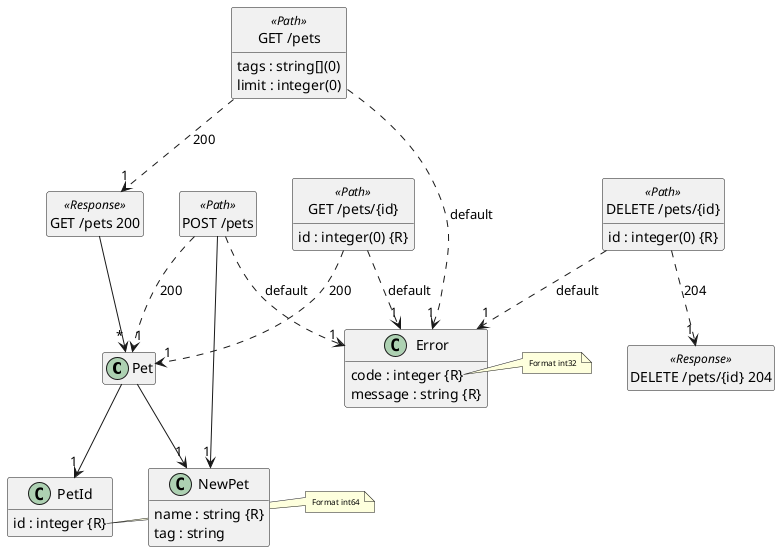 @startuml
hide <<Path>> circle
hide <<Response>> circle
hide <<Parameter>> circle
hide empty methods
hide empty fields
set namespaceSeparator none

class "Pet" as Pet {
}

class "PetId" as PetId {
  {field} id : integer {R}
}
note right of PetId::"id"
	<size:8>Format int64</size>
end note

class "NewPet" as NewPet {
  {field} name : string {R}
  {field} tag : string
}

class "Error" as Error {
  {field} code : integer {R}
  {field} message : string {R}
}
note right of Error::"code"
	<size:8>Format int32</size>
end note

class "GET /pets" as GET_/pets <<Path>> {
  {field} tags : string[](0)
  {field} limit : integer(0)
}

class "GET /pets 200" as GET_/pets_200 <<Response>> {
}

class "POST /pets" as POST_/pets <<Path>> {
}

class "GET /pets/{id}" as GET_/pets/_id_ <<Path>> {
  {field} id : integer(0) {R}
}

class "DELETE /pets/{id}" as DELETE_/pets/_id_ <<Path>> {
  {field} id : integer(0) {R}
}

class "DELETE /pets/{id} 204" as DELETE_/pets/_id__204 <<Response>> {
}

"Pet" --> "1" "NewPet"

"Pet" --> "1" "PetId"

"GET_/pets_200" --> "*" "Pet"

"GET_/pets" ..> "1" "GET_/pets_200"  :  "200"

"GET_/pets" ..> "1" "Error"  :  "default"

"POST_/pets" ..> "1" "Pet"  :  "200"

"POST_/pets" ..> "1" "Error"  :  "default"

"POST_/pets" --> "1" "NewPet"

"GET_/pets/_id_" ..> "1" "Pet"  :  "200"

"GET_/pets/_id_" ..> "1" "Error"  :  "default"

"DELETE_/pets/_id_" ..> "1" "DELETE_/pets/_id__204"  :  "204"

"DELETE_/pets/_id_" ..> "1" "Error"  :  "default"

@enduml
